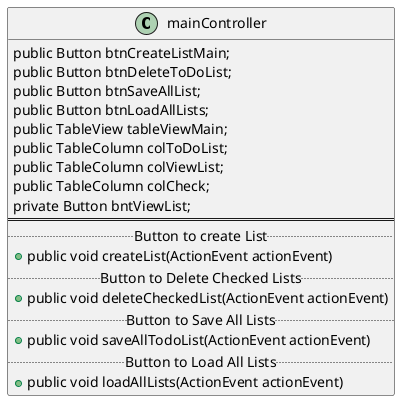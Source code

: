 @startuml
class mainController{
public Button btnCreateListMain;
public Button btnDeleteToDoList;
public Button btnSaveAllList;
public Button btnLoadAllLists;
public TableView tableViewMain;
public TableColumn colToDoList;
public TableColumn colViewList;
public TableColumn colCheck;
private Button bntViewList;
==
.. Button to create List ..
+ public void createList(ActionEvent actionEvent)
.. Button to Delete Checked Lists ..
+ public void deleteCheckedList(ActionEvent actionEvent)
.. Button to Save All Lists ..
+ public void saveAllTodoList(ActionEvent actionEvent)
.. Button to Load All Lists ..
+ public void loadAllLists(ActionEvent actionEvent)
}

@enduml
